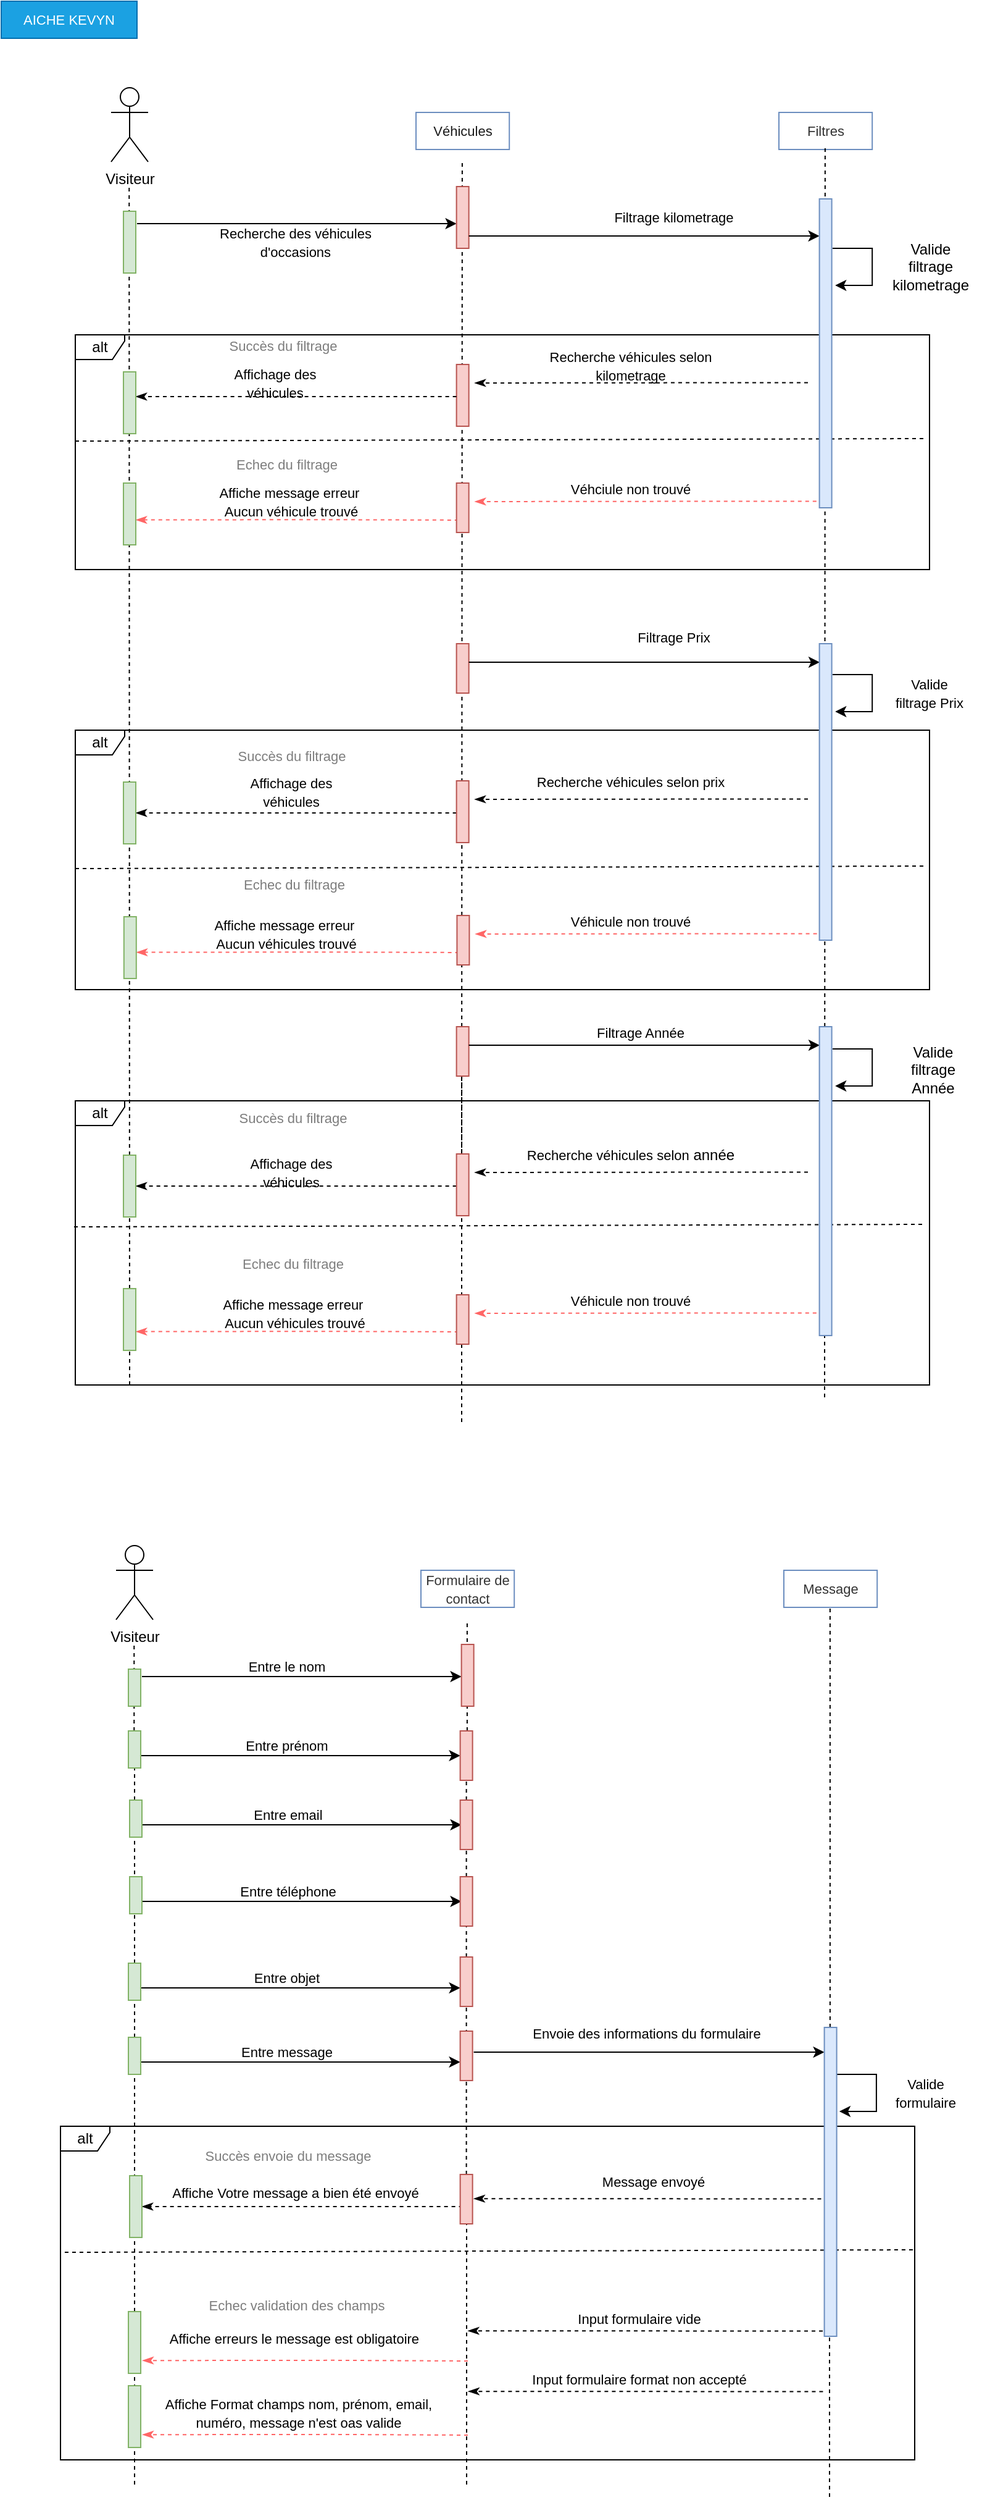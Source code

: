 <mxfile>
    <diagram name="Page-1" id="PWhBi2eLa0c5Ziiqytqa">
        <mxGraphModel dx="463" dy="448" grid="1" gridSize="10" guides="1" tooltips="1" connect="1" arrows="1" fold="1" page="1" pageScale="1" pageWidth="827" pageHeight="1169" math="0" shadow="0">
            <root>
                <mxCell id="0"/>
                <mxCell id="1" parent="0"/>
                <mxCell id="6YT7Y5T16hpjYgcye57W-2" value="Visiteur&lt;br&gt;" style="shape=umlActor;verticalLabelPosition=bottom;verticalAlign=top;html=1;" parent="1" vertex="1">
                    <mxGeometry x="89" y="70" width="30" height="60" as="geometry"/>
                </mxCell>
                <mxCell id="6YT7Y5T16hpjYgcye57W-3" value="&lt;font style=&quot;font-size: 11px;&quot; color=&quot;#1a1a1a&quot;&gt;Véhicules&lt;/font&gt;" style="text;html=1;strokeColor=#6c8ebf;fillColor=#FFFFFF;align=center;verticalAlign=middle;whiteSpace=wrap;rounded=0;" parent="1" vertex="1">
                    <mxGeometry x="336.01" y="90" width="75.6" height="30" as="geometry"/>
                </mxCell>
                <mxCell id="6YT7Y5T16hpjYgcye57W-7" value="&lt;font style=&quot;font-size: 11px;&quot;&gt;Recherche des véhicules d'occasions&lt;/font&gt;" style="text;html=1;strokeColor=none;fillColor=none;align=center;verticalAlign=middle;whiteSpace=wrap;rounded=0;" parent="1" vertex="1">
                    <mxGeometry x="165.5" y="180" width="145" height="30" as="geometry"/>
                </mxCell>
                <mxCell id="6YT7Y5T16hpjYgcye57W-69" value="" style="endArrow=classicThin;dashed=1;html=1;rounded=0;endFill=1;fontColor=#FF6666;strokeColor=#FF6666;" parent="1" edge="1">
                    <mxGeometry width="50" height="50" relative="1" as="geometry">
                        <mxPoint x="666.4" y="404.8" as="sourcePoint"/>
                        <mxPoint x="383.6" y="405" as="targetPoint"/>
                        <Array as="points">
                            <mxPoint x="538.4" y="404.8"/>
                        </Array>
                    </mxGeometry>
                </mxCell>
                <mxCell id="6YT7Y5T16hpjYgcye57W-91" value="&lt;font style=&quot;font-size: 11px;&quot; color=&quot;#333333&quot;&gt;Filtres&lt;/font&gt;" style="text;html=1;strokeColor=#6c8ebf;fillColor=#FFFFFF;align=center;verticalAlign=middle;whiteSpace=wrap;rounded=0;" parent="1" vertex="1">
                    <mxGeometry x="630" y="90" width="75.6" height="30" as="geometry"/>
                </mxCell>
                <mxCell id="6YT7Y5T16hpjYgcye57W-95" value="" style="endArrow=none;dashed=1;html=1;rounded=0;" parent="1" edge="1">
                    <mxGeometry width="50" height="50" relative="1" as="geometry">
                        <mxPoint x="373" y="980" as="sourcePoint"/>
                        <mxPoint x="373.45" y="130" as="targetPoint"/>
                    </mxGeometry>
                </mxCell>
                <mxCell id="6YT7Y5T16hpjYgcye57W-96" value="" style="endArrow=classic;html=1;rounded=0;exitX=1.1;exitY=0.2;exitDx=0;exitDy=0;exitPerimeter=0;" parent="1" source="6YT7Y5T16hpjYgcye57W-29" target="6YT7Y5T16hpjYgcye57W-92" edge="1">
                    <mxGeometry width="50" height="50" relative="1" as="geometry">
                        <mxPoint x="550" y="320" as="sourcePoint"/>
                        <mxPoint x="600" y="270" as="targetPoint"/>
                    </mxGeometry>
                </mxCell>
                <mxCell id="6YT7Y5T16hpjYgcye57W-97" value="" style="endArrow=none;dashed=1;html=1;rounded=0;" parent="1" edge="1">
                    <mxGeometry width="50" height="50" relative="1" as="geometry">
                        <mxPoint x="104" y="1120" as="sourcePoint"/>
                        <mxPoint x="103.64" y="150" as="targetPoint"/>
                    </mxGeometry>
                </mxCell>
                <mxCell id="6YT7Y5T16hpjYgcye57W-92" value="" style="html=1;points=[];perimeter=orthogonalPerimeter;outlineConnect=0;targetShapes=umlLifeline;portConstraint=eastwest;newEdgeStyle={&quot;edgeStyle&quot;:&quot;elbowEdgeStyle&quot;,&quot;elbow&quot;:&quot;vertical&quot;,&quot;curved&quot;:0,&quot;rounded&quot;:0};fillColor=#f8cecc;strokeColor=#b85450;movable=1;resizable=1;rotatable=1;deletable=1;editable=1;locked=0;connectable=1;" parent="1" vertex="1">
                    <mxGeometry x="368.81" y="150" width="10" height="50" as="geometry"/>
                </mxCell>
                <mxCell id="6YT7Y5T16hpjYgcye57W-98" value="" style="endArrow=none;dashed=1;html=1;rounded=0;" parent="1" edge="1">
                    <mxGeometry width="50" height="50" relative="1" as="geometry">
                        <mxPoint x="667" y="1130" as="sourcePoint"/>
                        <mxPoint x="667.44" y="119" as="targetPoint"/>
                    </mxGeometry>
                </mxCell>
                <mxCell id="6YT7Y5T16hpjYgcye57W-99" value="" style="endArrow=classic;html=1;rounded=0;exitX=1.1;exitY=0.2;exitDx=0;exitDy=0;exitPerimeter=0;" parent="1" target="6YT7Y5T16hpjYgcye57W-100" edge="1">
                    <mxGeometry width="50" height="50" relative="1" as="geometry">
                        <mxPoint x="378.81" y="190" as="sourcePoint"/>
                        <mxPoint x="730" y="190" as="targetPoint"/>
                    </mxGeometry>
                </mxCell>
                <mxCell id="6YT7Y5T16hpjYgcye57W-101" value="&lt;font style=&quot;font-size: 11px;&quot;&gt;Filtrage kilometrage&lt;/font&gt;" style="text;html=1;strokeColor=none;fillColor=none;align=center;verticalAlign=middle;whiteSpace=wrap;rounded=0;" parent="1" vertex="1">
                    <mxGeometry x="490" y="160" width="110" height="30" as="geometry"/>
                </mxCell>
                <mxCell id="6YT7Y5T16hpjYgcye57W-102" value="" style="endArrow=classic;html=1;rounded=0;" parent="1" edge="1">
                    <mxGeometry width="50" height="50" relative="1" as="geometry">
                        <mxPoint x="673.44" y="200" as="sourcePoint"/>
                        <mxPoint x="675.6" y="230" as="targetPoint"/>
                        <Array as="points">
                            <mxPoint x="705.6" y="200"/>
                            <mxPoint x="705.6" y="230"/>
                        </Array>
                    </mxGeometry>
                </mxCell>
                <mxCell id="6YT7Y5T16hpjYgcye57W-103" value="Valide&lt;br&gt;filtrage kilometrage" style="text;html=1;strokeColor=none;fillColor=none;align=center;verticalAlign=middle;whiteSpace=wrap;rounded=0;" parent="1" vertex="1">
                    <mxGeometry x="705.6" y="200" width="94.4" height="30" as="geometry"/>
                </mxCell>
                <mxCell id="6YT7Y5T16hpjYgcye57W-104" value="alt" style="shape=umlFrame;whiteSpace=wrap;html=1;pointerEvents=0;width=40;height=20;" parent="1" vertex="1">
                    <mxGeometry x="60" y="270" width="692" height="190" as="geometry"/>
                </mxCell>
                <mxCell id="6YT7Y5T16hpjYgcye57W-105" value="" style="endArrow=classicThin;dashed=1;html=1;rounded=0;endFill=1;startArrow=none;" parent="1" edge="1">
                    <mxGeometry width="50" height="50" relative="1" as="geometry">
                        <mxPoint x="170" y="320" as="sourcePoint"/>
                        <mxPoint x="109" y="320" as="targetPoint"/>
                        <Array as="points"/>
                    </mxGeometry>
                </mxCell>
                <mxCell id="6YT7Y5T16hpjYgcye57W-106" value="" style="html=1;points=[];perimeter=orthogonalPerimeter;outlineConnect=0;targetShapes=umlLifeline;portConstraint=eastwest;newEdgeStyle={&quot;edgeStyle&quot;:&quot;elbowEdgeStyle&quot;,&quot;elbow&quot;:&quot;vertical&quot;,&quot;curved&quot;:0,&quot;rounded&quot;:0};fillColor=#f8cecc;strokeColor=#b85450;movable=1;resizable=1;rotatable=1;deletable=1;editable=1;locked=0;connectable=1;" parent="1" vertex="1">
                    <mxGeometry x="368.81" y="294" width="10" height="50" as="geometry"/>
                </mxCell>
                <mxCell id="6YT7Y5T16hpjYgcye57W-108" value="" style="endArrow=none;dashed=1;html=1;rounded=0;exitX=0.002;exitY=0.462;exitDx=0;exitDy=0;exitPerimeter=0;entryX=0.997;entryY=0.45;entryDx=0;entryDy=0;entryPerimeter=0;" parent="1" edge="1">
                    <mxGeometry width="50" height="50" relative="1" as="geometry">
                        <mxPoint x="60.004" y="356.02" as="sourcePoint"/>
                        <mxPoint x="748.544" y="353.98" as="targetPoint"/>
                    </mxGeometry>
                </mxCell>
                <mxCell id="6YT7Y5T16hpjYgcye57W-110" value="" style="endArrow=classicThin;dashed=1;html=1;rounded=0;endFill=1;" parent="1" edge="1">
                    <mxGeometry width="50" height="50" relative="1" as="geometry">
                        <mxPoint x="653.5" y="308.8" as="sourcePoint"/>
                        <mxPoint x="383.5" y="309" as="targetPoint"/>
                        <Array as="points">
                            <mxPoint x="548.46" y="308.8"/>
                        </Array>
                    </mxGeometry>
                </mxCell>
                <mxCell id="6YT7Y5T16hpjYgcye57W-111" value="&lt;font style=&quot;font-size: 11px;&quot;&gt;Recherche véhicules selon kilometrage&lt;/font&gt;" style="text;html=1;strokeColor=none;fillColor=none;align=center;verticalAlign=middle;whiteSpace=wrap;rounded=0;" parent="1" vertex="1">
                    <mxGeometry x="420" y="280" width="180" height="30" as="geometry"/>
                </mxCell>
                <mxCell id="6YT7Y5T16hpjYgcye57W-112" value="&lt;font style=&quot;font-size: 11px;&quot;&gt;Véhciule non trouvé&lt;/font&gt;" style="text;html=1;strokeColor=none;fillColor=none;align=center;verticalAlign=middle;whiteSpace=wrap;rounded=0;" parent="1" vertex="1">
                    <mxGeometry x="420" y="380" width="180" height="30" as="geometry"/>
                </mxCell>
                <mxCell id="6YT7Y5T16hpjYgcye57W-113" value="&lt;font style=&quot;font-size: 11px;&quot;&gt;Affiche message erreur&amp;nbsp;&lt;br&gt;Aucun véhicule trouvé&lt;/font&gt;" style="text;html=1;strokeColor=none;fillColor=none;align=center;verticalAlign=middle;whiteSpace=wrap;rounded=0;" parent="1" vertex="1">
                    <mxGeometry x="145" y="390" width="180" height="30" as="geometry"/>
                </mxCell>
                <mxCell id="6YT7Y5T16hpjYgcye57W-114" value="" style="endArrow=classicThin;dashed=1;html=1;rounded=0;endFill=1;fontColor=#FF6666;strokeColor=#FF6666;" parent="1" edge="1">
                    <mxGeometry width="50" height="50" relative="1" as="geometry">
                        <mxPoint x="376.4" y="420" as="sourcePoint"/>
                        <mxPoint x="109.0" y="419.8" as="targetPoint"/>
                        <Array as="points">
                            <mxPoint x="263.8" y="419.6"/>
                        </Array>
                    </mxGeometry>
                </mxCell>
                <mxCell id="6YT7Y5T16hpjYgcye57W-109" value="" style="html=1;points=[];perimeter=orthogonalPerimeter;outlineConnect=0;targetShapes=umlLifeline;portConstraint=eastwest;newEdgeStyle={&quot;edgeStyle&quot;:&quot;elbowEdgeStyle&quot;,&quot;elbow&quot;:&quot;vertical&quot;,&quot;curved&quot;:0,&quot;rounded&quot;:0};fillColor=#f8cecc;strokeColor=#b85450;movable=1;resizable=1;rotatable=1;deletable=1;editable=1;locked=0;connectable=1;" parent="1" vertex="1">
                    <mxGeometry x="368.81" y="390" width="10" height="40" as="geometry"/>
                </mxCell>
                <mxCell id="6YT7Y5T16hpjYgcye57W-115" value="" style="endArrow=classicThin;dashed=1;html=1;rounded=0;endFill=1;fontColor=#FF6666;strokeColor=#FF6666;" parent="1" edge="1">
                    <mxGeometry width="50" height="50" relative="1" as="geometry">
                        <mxPoint x="666.8" y="754.8" as="sourcePoint"/>
                        <mxPoint x="384" y="755" as="targetPoint"/>
                        <Array as="points">
                            <mxPoint x="538.8" y="754.8"/>
                        </Array>
                    </mxGeometry>
                </mxCell>
                <mxCell id="6YT7Y5T16hpjYgcye57W-116" value="alt" style="shape=umlFrame;whiteSpace=wrap;html=1;pointerEvents=0;width=40;height=20;" parent="1" vertex="1">
                    <mxGeometry x="60" y="590" width="692" height="210" as="geometry"/>
                </mxCell>
                <mxCell id="6YT7Y5T16hpjYgcye57W-117" value="" style="endArrow=classicThin;dashed=1;html=1;rounded=0;endFill=1;" parent="1" source="6YT7Y5T16hpjYgcye57W-118" edge="1">
                    <mxGeometry width="50" height="50" relative="1" as="geometry">
                        <mxPoint x="391.8" y="657" as="sourcePoint"/>
                        <mxPoint x="109" y="657" as="targetPoint"/>
                        <Array as="points">
                            <mxPoint x="263.96" y="657"/>
                        </Array>
                    </mxGeometry>
                </mxCell>
                <mxCell id="6YT7Y5T16hpjYgcye57W-118" value="" style="html=1;points=[];perimeter=orthogonalPerimeter;outlineConnect=0;targetShapes=umlLifeline;portConstraint=eastwest;newEdgeStyle={&quot;edgeStyle&quot;:&quot;elbowEdgeStyle&quot;,&quot;elbow&quot;:&quot;vertical&quot;,&quot;curved&quot;:0,&quot;rounded&quot;:0};fillColor=#f8cecc;strokeColor=#b85450;movable=1;resizable=1;rotatable=1;deletable=1;editable=1;locked=0;connectable=1;" parent="1" vertex="1">
                    <mxGeometry x="368.81" y="631" width="10" height="50" as="geometry"/>
                </mxCell>
                <mxCell id="6YT7Y5T16hpjYgcye57W-119" value="&lt;font style=&quot;font-size: 11px;&quot;&gt;Affichage des véhicules&lt;/font&gt;" style="text;html=1;strokeColor=none;fillColor=none;align=center;verticalAlign=middle;whiteSpace=wrap;rounded=0;" parent="1" vertex="1">
                    <mxGeometry x="180" y="625" width="110" height="30" as="geometry"/>
                </mxCell>
                <mxCell id="6YT7Y5T16hpjYgcye57W-120" value="" style="endArrow=none;dashed=1;html=1;rounded=0;exitX=0.002;exitY=0.462;exitDx=0;exitDy=0;exitPerimeter=0;entryX=0.997;entryY=0.45;entryDx=0;entryDy=0;entryPerimeter=0;" parent="1" edge="1">
                    <mxGeometry width="50" height="50" relative="1" as="geometry">
                        <mxPoint x="60.004" y="702.04" as="sourcePoint"/>
                        <mxPoint x="748.544" y="700.0" as="targetPoint"/>
                    </mxGeometry>
                </mxCell>
                <mxCell id="6YT7Y5T16hpjYgcye57W-121" value="" style="endArrow=classicThin;dashed=1;html=1;rounded=0;endFill=1;" parent="1" edge="1">
                    <mxGeometry width="50" height="50" relative="1" as="geometry">
                        <mxPoint x="653.5" y="645.8" as="sourcePoint"/>
                        <mxPoint x="383.5" y="646" as="targetPoint"/>
                        <Array as="points">
                            <mxPoint x="548.46" y="645.8"/>
                        </Array>
                    </mxGeometry>
                </mxCell>
                <mxCell id="6YT7Y5T16hpjYgcye57W-122" value="&lt;font style=&quot;font-size: 11px;&quot;&gt;Recherche véhicules selon prix&lt;/font&gt;" style="text;html=1;strokeColor=none;fillColor=none;align=center;verticalAlign=middle;whiteSpace=wrap;rounded=0;" parent="1" vertex="1">
                    <mxGeometry x="420" y="617" width="180" height="30" as="geometry"/>
                </mxCell>
                <mxCell id="6YT7Y5T16hpjYgcye57W-123" value="&lt;font style=&quot;font-size: 11px;&quot;&gt;Véhicule non trouvé&lt;/font&gt;" style="text;html=1;strokeColor=none;fillColor=none;align=center;verticalAlign=middle;whiteSpace=wrap;rounded=0;" parent="1" vertex="1">
                    <mxGeometry x="420.4" y="730" width="180" height="30" as="geometry"/>
                </mxCell>
                <mxCell id="6YT7Y5T16hpjYgcye57W-124" value="&lt;font style=&quot;font-size: 11px;&quot;&gt;Affiche message erreur&amp;nbsp;&lt;br&gt;Aucun véhicules trouvé&lt;/font&gt;" style="text;html=1;strokeColor=none;fillColor=none;align=center;verticalAlign=middle;whiteSpace=wrap;rounded=0;" parent="1" vertex="1">
                    <mxGeometry x="101.25" y="740" width="260" height="30" as="geometry"/>
                </mxCell>
                <mxCell id="6YT7Y5T16hpjYgcye57W-125" value="" style="endArrow=classicThin;dashed=1;html=1;rounded=0;endFill=1;fontColor=#FF6666;strokeColor=#FF6666;" parent="1" edge="1">
                    <mxGeometry width="50" height="50" relative="1" as="geometry">
                        <mxPoint x="376.8" y="770" as="sourcePoint"/>
                        <mxPoint x="109.4" y="769.8" as="targetPoint"/>
                        <Array as="points">
                            <mxPoint x="264.2" y="769.6"/>
                        </Array>
                    </mxGeometry>
                </mxCell>
                <mxCell id="6YT7Y5T16hpjYgcye57W-126" value="" style="html=1;points=[];perimeter=orthogonalPerimeter;outlineConnect=0;targetShapes=umlLifeline;portConstraint=eastwest;newEdgeStyle={&quot;edgeStyle&quot;:&quot;elbowEdgeStyle&quot;,&quot;elbow&quot;:&quot;vertical&quot;,&quot;curved&quot;:0,&quot;rounded&quot;:0};fillColor=#f8cecc;strokeColor=#b85450;movable=1;resizable=1;rotatable=1;deletable=1;editable=1;locked=0;connectable=1;" parent="1" vertex="1">
                    <mxGeometry x="369.21" y="740" width="10" height="40" as="geometry"/>
                </mxCell>
                <mxCell id="6YT7Y5T16hpjYgcye57W-127" value="" style="html=1;points=[];perimeter=orthogonalPerimeter;outlineConnect=0;targetShapes=umlLifeline;portConstraint=eastwest;newEdgeStyle={&quot;edgeStyle&quot;:&quot;elbowEdgeStyle&quot;,&quot;elbow&quot;:&quot;vertical&quot;,&quot;curved&quot;:0,&quot;rounded&quot;:0};fillColor=#f8cecc;strokeColor=#b85450;movable=1;resizable=1;rotatable=1;deletable=1;editable=1;locked=0;connectable=1;" parent="1" vertex="1">
                    <mxGeometry x="368.81" y="520" width="10" height="40" as="geometry"/>
                </mxCell>
                <mxCell id="6YT7Y5T16hpjYgcye57W-129" value="" style="endArrow=classic;html=1;rounded=0;exitX=1.1;exitY=0.2;exitDx=0;exitDy=0;exitPerimeter=0;" parent="1" edge="1">
                    <mxGeometry width="50" height="50" relative="1" as="geometry">
                        <mxPoint x="378.81" y="535" as="sourcePoint"/>
                        <mxPoint x="663" y="535" as="targetPoint"/>
                    </mxGeometry>
                </mxCell>
                <mxCell id="6YT7Y5T16hpjYgcye57W-130" value="&lt;font style=&quot;font-size: 11px;&quot;&gt;Filtrage Prix&lt;/font&gt;" style="text;html=1;strokeColor=none;fillColor=none;align=center;verticalAlign=middle;whiteSpace=wrap;rounded=0;" parent="1" vertex="1">
                    <mxGeometry x="490" y="500" width="110" height="30" as="geometry"/>
                </mxCell>
                <mxCell id="6YT7Y5T16hpjYgcye57W-131" value="" style="endArrow=classic;html=1;rounded=0;" parent="1" edge="1">
                    <mxGeometry width="50" height="50" relative="1" as="geometry">
                        <mxPoint x="673.44" y="545" as="sourcePoint"/>
                        <mxPoint x="675.6" y="575" as="targetPoint"/>
                        <Array as="points">
                            <mxPoint x="705.6" y="545"/>
                            <mxPoint x="705.6" y="575"/>
                        </Array>
                    </mxGeometry>
                </mxCell>
                <mxCell id="6YT7Y5T16hpjYgcye57W-132" value="&lt;font style=&quot;font-size: 11px;&quot;&gt;Valide&lt;br&gt;filtrage Prix&lt;/font&gt;" style="text;html=1;strokeColor=none;fillColor=none;align=center;verticalAlign=middle;whiteSpace=wrap;rounded=0;" parent="1" vertex="1">
                    <mxGeometry x="720" y="545" width="64.4" height="30" as="geometry"/>
                </mxCell>
                <mxCell id="6YT7Y5T16hpjYgcye57W-133" value="" style="html=1;points=[];perimeter=orthogonalPerimeter;outlineConnect=0;targetShapes=umlLifeline;portConstraint=eastwest;newEdgeStyle={&quot;edgeStyle&quot;:&quot;elbowEdgeStyle&quot;,&quot;elbow&quot;:&quot;vertical&quot;,&quot;curved&quot;:0,&quot;rounded&quot;:0};fillColor=#dae8fc;strokeColor=#6c8ebf;movable=1;resizable=1;rotatable=1;deletable=1;editable=1;locked=0;connectable=1;" parent="1" vertex="1">
                    <mxGeometry x="662.8" y="520" width="10" height="240" as="geometry"/>
                </mxCell>
                <mxCell id="6YT7Y5T16hpjYgcye57W-29" value="" style="html=1;points=[];perimeter=orthogonalPerimeter;outlineConnect=0;targetShapes=umlLifeline;portConstraint=eastwest;newEdgeStyle={&quot;edgeStyle&quot;:&quot;elbowEdgeStyle&quot;,&quot;elbow&quot;:&quot;vertical&quot;,&quot;curved&quot;:0,&quot;rounded&quot;:0};fillColor=#d5e8d4;strokeColor=#82b366;movable=1;resizable=1;rotatable=1;deletable=1;editable=1;locked=0;connectable=1;" parent="1" vertex="1">
                    <mxGeometry x="99" y="170" width="10" height="50" as="geometry"/>
                </mxCell>
                <mxCell id="6YT7Y5T16hpjYgcye57W-134" value="" style="html=1;points=[];perimeter=orthogonalPerimeter;outlineConnect=0;targetShapes=umlLifeline;portConstraint=eastwest;newEdgeStyle={&quot;edgeStyle&quot;:&quot;elbowEdgeStyle&quot;,&quot;elbow&quot;:&quot;vertical&quot;,&quot;curved&quot;:0,&quot;rounded&quot;:0};fillColor=#d5e8d4;strokeColor=#82b366;movable=1;resizable=1;rotatable=1;deletable=1;editable=1;locked=0;connectable=1;" parent="1" vertex="1">
                    <mxGeometry x="99" y="300" width="10" height="50" as="geometry"/>
                </mxCell>
                <mxCell id="6YT7Y5T16hpjYgcye57W-137" value="" style="html=1;points=[];perimeter=orthogonalPerimeter;outlineConnect=0;targetShapes=umlLifeline;portConstraint=eastwest;newEdgeStyle={&quot;edgeStyle&quot;:&quot;elbowEdgeStyle&quot;,&quot;elbow&quot;:&quot;vertical&quot;,&quot;curved&quot;:0,&quot;rounded&quot;:0};fillColor=#d5e8d4;strokeColor=#82b366;movable=1;resizable=1;rotatable=1;deletable=1;editable=1;locked=0;connectable=1;" parent="1" vertex="1">
                    <mxGeometry x="99" y="390" width="10" height="50" as="geometry"/>
                </mxCell>
                <mxCell id="6YT7Y5T16hpjYgcye57W-138" value="" style="html=1;points=[];perimeter=orthogonalPerimeter;outlineConnect=0;targetShapes=umlLifeline;portConstraint=eastwest;newEdgeStyle={&quot;edgeStyle&quot;:&quot;elbowEdgeStyle&quot;,&quot;elbow&quot;:&quot;vertical&quot;,&quot;curved&quot;:0,&quot;rounded&quot;:0};fillColor=#d5e8d4;strokeColor=#82b366;movable=1;resizable=1;rotatable=1;deletable=1;editable=1;locked=0;connectable=1;" parent="1" vertex="1">
                    <mxGeometry x="99" y="632" width="10" height="50" as="geometry"/>
                </mxCell>
                <mxCell id="6YT7Y5T16hpjYgcye57W-139" value="" style="html=1;points=[];perimeter=orthogonalPerimeter;outlineConnect=0;targetShapes=umlLifeline;portConstraint=eastwest;newEdgeStyle={&quot;edgeStyle&quot;:&quot;elbowEdgeStyle&quot;,&quot;elbow&quot;:&quot;vertical&quot;,&quot;curved&quot;:0,&quot;rounded&quot;:0};fillColor=#d5e8d4;strokeColor=#82b366;movable=1;resizable=1;rotatable=1;deletable=1;editable=1;locked=0;connectable=1;" parent="1" vertex="1">
                    <mxGeometry x="99.4" y="741" width="10" height="50" as="geometry"/>
                </mxCell>
                <mxCell id="6YT7Y5T16hpjYgcye57W-141" value="" style="endArrow=classicThin;dashed=1;html=1;rounded=0;endFill=1;fontColor=#FF6666;strokeColor=#FF6666;" parent="1" edge="1">
                    <mxGeometry width="50" height="50" relative="1" as="geometry">
                        <mxPoint x="666.4" y="1061.8" as="sourcePoint"/>
                        <mxPoint x="383.6" y="1062" as="targetPoint"/>
                        <Array as="points">
                            <mxPoint x="538.4" y="1061.8"/>
                        </Array>
                    </mxGeometry>
                </mxCell>
                <mxCell id="6YT7Y5T16hpjYgcye57W-142" value="alt" style="shape=umlFrame;whiteSpace=wrap;html=1;pointerEvents=0;width=40;height=20;" parent="1" vertex="1">
                    <mxGeometry x="60" y="890" width="692" height="230" as="geometry"/>
                </mxCell>
                <mxCell id="6YT7Y5T16hpjYgcye57W-143" value="" style="endArrow=classicThin;dashed=1;html=1;rounded=0;endFill=1;" parent="1" source="6YT7Y5T16hpjYgcye57W-144" edge="1">
                    <mxGeometry width="50" height="50" relative="1" as="geometry">
                        <mxPoint x="391.8" y="959" as="sourcePoint"/>
                        <mxPoint x="109" y="959" as="targetPoint"/>
                        <Array as="points">
                            <mxPoint x="263.96" y="959"/>
                        </Array>
                    </mxGeometry>
                </mxCell>
                <mxCell id="6YT7Y5T16hpjYgcye57W-145" value="&lt;span style=&quot;font-size: 11px;&quot;&gt;Affichage des véhicules&lt;/span&gt;" style="text;html=1;strokeColor=none;fillColor=none;align=center;verticalAlign=middle;whiteSpace=wrap;rounded=0;" parent="1" vertex="1">
                    <mxGeometry x="180" y="933" width="110" height="30" as="geometry"/>
                </mxCell>
                <mxCell id="6YT7Y5T16hpjYgcye57W-146" value="" style="endArrow=none;dashed=1;html=1;rounded=0;exitX=0.002;exitY=0.462;exitDx=0;exitDy=0;exitPerimeter=0;entryX=0.997;entryY=0.45;entryDx=0;entryDy=0;entryPerimeter=0;" parent="1" edge="1">
                    <mxGeometry width="50" height="50" relative="1" as="geometry">
                        <mxPoint x="59.004" y="992.04" as="sourcePoint"/>
                        <mxPoint x="747.544" y="990.0" as="targetPoint"/>
                    </mxGeometry>
                </mxCell>
                <mxCell id="6YT7Y5T16hpjYgcye57W-147" value="" style="endArrow=classicThin;dashed=1;html=1;rounded=0;endFill=1;" parent="1" edge="1">
                    <mxGeometry width="50" height="50" relative="1" as="geometry">
                        <mxPoint x="653.5" y="947.8" as="sourcePoint"/>
                        <mxPoint x="383.5" y="948" as="targetPoint"/>
                        <Array as="points">
                            <mxPoint x="548.46" y="947.8"/>
                        </Array>
                    </mxGeometry>
                </mxCell>
                <mxCell id="6YT7Y5T16hpjYgcye57W-148" value="&lt;span style=&quot;font-size: 11px;&quot;&gt;Recherche véhicules selon&lt;/span&gt;&amp;nbsp;année" style="text;html=1;strokeColor=none;fillColor=none;align=center;verticalAlign=middle;whiteSpace=wrap;rounded=0;" parent="1" vertex="1">
                    <mxGeometry x="420" y="919" width="180" height="30" as="geometry"/>
                </mxCell>
                <mxCell id="6YT7Y5T16hpjYgcye57W-149" value="&lt;span style=&quot;font-size: 11px;&quot;&gt;Véhicule non trouvé&lt;/span&gt;" style="text;html=1;strokeColor=none;fillColor=none;align=center;verticalAlign=middle;whiteSpace=wrap;rounded=0;" parent="1" vertex="1">
                    <mxGeometry x="420" y="1037" width="180" height="30" as="geometry"/>
                </mxCell>
                <mxCell id="6YT7Y5T16hpjYgcye57W-150" value="&lt;font style=&quot;font-size: 11px;&quot;&gt;Affiche message erreur&amp;nbsp;&lt;br&gt;Aucun véhicules trouvé&lt;br&gt;&lt;/font&gt;" style="text;html=1;strokeColor=none;fillColor=none;align=center;verticalAlign=middle;whiteSpace=wrap;rounded=0;" parent="1" vertex="1">
                    <mxGeometry x="148" y="1047" width="180" height="30" as="geometry"/>
                </mxCell>
                <mxCell id="6YT7Y5T16hpjYgcye57W-151" value="" style="endArrow=classicThin;dashed=1;html=1;rounded=0;endFill=1;fontColor=#FF6666;strokeColor=#FF6666;" parent="1" edge="1">
                    <mxGeometry width="50" height="50" relative="1" as="geometry">
                        <mxPoint x="376.4" y="1077" as="sourcePoint"/>
                        <mxPoint x="109.0" y="1076.8" as="targetPoint"/>
                        <Array as="points">
                            <mxPoint x="263.8" y="1076.6"/>
                        </Array>
                    </mxGeometry>
                </mxCell>
                <mxCell id="6YT7Y5T16hpjYgcye57W-153" value="" style="endArrow=none;dashed=1;html=1;rounded=0;" parent="1" target="6YT7Y5T16hpjYgcye57W-154" edge="1">
                    <mxGeometry width="50" height="50" relative="1" as="geometry">
                        <mxPoint x="373" y="1150" as="sourcePoint"/>
                        <mxPoint x="373.45" y="500" as="targetPoint"/>
                    </mxGeometry>
                </mxCell>
                <mxCell id="6YT7Y5T16hpjYgcye57W-154" value="" style="html=1;points=[];perimeter=orthogonalPerimeter;outlineConnect=0;targetShapes=umlLifeline;portConstraint=eastwest;newEdgeStyle={&quot;edgeStyle&quot;:&quot;elbowEdgeStyle&quot;,&quot;elbow&quot;:&quot;vertical&quot;,&quot;curved&quot;:0,&quot;rounded&quot;:0};fillColor=#f8cecc;strokeColor=#b85450;movable=1;resizable=1;rotatable=1;deletable=1;editable=1;locked=0;connectable=1;" parent="1" vertex="1">
                    <mxGeometry x="368.81" y="830" width="10" height="40" as="geometry"/>
                </mxCell>
                <mxCell id="6YT7Y5T16hpjYgcye57W-155" value="" style="endArrow=classic;html=1;rounded=0;exitX=1.1;exitY=0.2;exitDx=0;exitDy=0;exitPerimeter=0;" parent="1" edge="1">
                    <mxGeometry width="50" height="50" relative="1" as="geometry">
                        <mxPoint x="378.81" y="845" as="sourcePoint"/>
                        <mxPoint x="663" y="845" as="targetPoint"/>
                    </mxGeometry>
                </mxCell>
                <mxCell id="6YT7Y5T16hpjYgcye57W-156" value="" style="endArrow=classic;html=1;rounded=0;" parent="1" edge="1">
                    <mxGeometry width="50" height="50" relative="1" as="geometry">
                        <mxPoint x="673.44" y="848" as="sourcePoint"/>
                        <mxPoint x="675.6" y="878" as="targetPoint"/>
                        <Array as="points">
                            <mxPoint x="705.6" y="848"/>
                            <mxPoint x="705.6" y="878"/>
                        </Array>
                    </mxGeometry>
                </mxCell>
                <mxCell id="6YT7Y5T16hpjYgcye57W-157" value="Valide&lt;br&gt;filtrage Année" style="text;html=1;strokeColor=none;fillColor=none;align=center;verticalAlign=middle;whiteSpace=wrap;rounded=0;" parent="1" vertex="1">
                    <mxGeometry x="720" y="850" width="70" height="30" as="geometry"/>
                </mxCell>
                <mxCell id="6YT7Y5T16hpjYgcye57W-158" value="" style="html=1;points=[];perimeter=orthogonalPerimeter;outlineConnect=0;targetShapes=umlLifeline;portConstraint=eastwest;newEdgeStyle={&quot;edgeStyle&quot;:&quot;elbowEdgeStyle&quot;,&quot;elbow&quot;:&quot;vertical&quot;,&quot;curved&quot;:0,&quot;rounded&quot;:0};fillColor=#dae8fc;strokeColor=#6c8ebf;movable=1;resizable=1;rotatable=1;deletable=1;editable=1;locked=0;connectable=1;" parent="1" vertex="1">
                    <mxGeometry x="662.8" y="830" width="10" height="250" as="geometry"/>
                </mxCell>
                <mxCell id="6YT7Y5T16hpjYgcye57W-159" value="" style="html=1;points=[];perimeter=orthogonalPerimeter;outlineConnect=0;targetShapes=umlLifeline;portConstraint=eastwest;newEdgeStyle={&quot;edgeStyle&quot;:&quot;elbowEdgeStyle&quot;,&quot;elbow&quot;:&quot;vertical&quot;,&quot;curved&quot;:0,&quot;rounded&quot;:0};fillColor=#d5e8d4;strokeColor=#82b366;movable=1;resizable=1;rotatable=1;deletable=1;editable=1;locked=0;connectable=1;" parent="1" vertex="1">
                    <mxGeometry x="99" y="934" width="10" height="50" as="geometry"/>
                </mxCell>
                <mxCell id="6YT7Y5T16hpjYgcye57W-160" value="" style="html=1;points=[];perimeter=orthogonalPerimeter;outlineConnect=0;targetShapes=umlLifeline;portConstraint=eastwest;newEdgeStyle={&quot;edgeStyle&quot;:&quot;elbowEdgeStyle&quot;,&quot;elbow&quot;:&quot;vertical&quot;,&quot;curved&quot;:0,&quot;rounded&quot;:0};fillColor=#d5e8d4;strokeColor=#82b366;movable=1;resizable=1;rotatable=1;deletable=1;editable=1;locked=0;connectable=1;" parent="1" vertex="1">
                    <mxGeometry x="99" y="1042" width="10" height="50" as="geometry"/>
                </mxCell>
                <mxCell id="6YT7Y5T16hpjYgcye57W-161" value="&lt;font style=&quot;font-size: 11px;&quot;&gt;Filtrage Année&lt;/font&gt;" style="text;html=1;strokeColor=none;fillColor=none;align=center;verticalAlign=middle;whiteSpace=wrap;rounded=0;" parent="1" vertex="1">
                    <mxGeometry x="463" y="820" width="110" height="30" as="geometry"/>
                </mxCell>
                <mxCell id="6YT7Y5T16hpjYgcye57W-163" value="Visiteur&lt;br&gt;" style="shape=umlActor;verticalLabelPosition=bottom;verticalAlign=top;html=1;" parent="1" vertex="1">
                    <mxGeometry x="93" y="1250" width="30" height="60" as="geometry"/>
                </mxCell>
                <mxCell id="6YT7Y5T16hpjYgcye57W-164" value="&lt;font style=&quot;font-size: 11px;&quot; color=&quot;#333333&quot;&gt;Formulaire de contact&lt;/font&gt;" style="text;html=1;strokeColor=#6c8ebf;fillColor=#FFFFFF;align=center;verticalAlign=middle;whiteSpace=wrap;rounded=0;" parent="1" vertex="1">
                    <mxGeometry x="340.01" y="1270" width="75.6" height="30" as="geometry"/>
                </mxCell>
                <mxCell id="6YT7Y5T16hpjYgcye57W-165" value="&lt;font style=&quot;font-size: 11px;&quot;&gt;Entre le nom&lt;/font&gt;" style="text;html=1;strokeColor=none;fillColor=none;align=center;verticalAlign=middle;whiteSpace=wrap;rounded=0;" parent="1" vertex="1">
                    <mxGeometry x="187" y="1343" width="88.5" height="10" as="geometry"/>
                </mxCell>
                <mxCell id="6YT7Y5T16hpjYgcye57W-167" value="&lt;font style=&quot;font-size: 11px;&quot; color=&quot;#333333&quot;&gt;Message&lt;/font&gt;" style="text;html=1;strokeColor=#6c8ebf;fillColor=#FFFFFF;align=center;verticalAlign=middle;whiteSpace=wrap;rounded=0;" parent="1" vertex="1">
                    <mxGeometry x="634" y="1270" width="75.6" height="30" as="geometry"/>
                </mxCell>
                <mxCell id="6YT7Y5T16hpjYgcye57W-168" value="" style="endArrow=none;dashed=1;html=1;rounded=0;" parent="1" source="6YT7Y5T16hpjYgcye57W-289" edge="1">
                    <mxGeometry width="50" height="50" relative="1" as="geometry">
                        <mxPoint x="377" y="2160" as="sourcePoint"/>
                        <mxPoint x="377.45" y="1310" as="targetPoint"/>
                    </mxGeometry>
                </mxCell>
                <mxCell id="6YT7Y5T16hpjYgcye57W-169" value="" style="endArrow=classic;html=1;rounded=0;exitX=1.1;exitY=0.2;exitDx=0;exitDy=0;exitPerimeter=0;" parent="1" source="6YT7Y5T16hpjYgcye57W-207" target="6YT7Y5T16hpjYgcye57W-171" edge="1">
                    <mxGeometry width="50" height="50" relative="1" as="geometry">
                        <mxPoint x="554" y="1500" as="sourcePoint"/>
                        <mxPoint x="604" y="1450" as="targetPoint"/>
                    </mxGeometry>
                </mxCell>
                <mxCell id="6YT7Y5T16hpjYgcye57W-170" value="" style="endArrow=none;dashed=1;html=1;rounded=0;" parent="1" source="6YT7Y5T16hpjYgcye57W-290" edge="1">
                    <mxGeometry width="50" height="50" relative="1" as="geometry">
                        <mxPoint x="108" y="2180" as="sourcePoint"/>
                        <mxPoint x="107.64" y="1330" as="targetPoint"/>
                    </mxGeometry>
                </mxCell>
                <mxCell id="6YT7Y5T16hpjYgcye57W-171" value="" style="html=1;points=[];perimeter=orthogonalPerimeter;outlineConnect=0;targetShapes=umlLifeline;portConstraint=eastwest;newEdgeStyle={&quot;edgeStyle&quot;:&quot;elbowEdgeStyle&quot;,&quot;elbow&quot;:&quot;vertical&quot;,&quot;curved&quot;:0,&quot;rounded&quot;:0};fillColor=#f8cecc;strokeColor=#b85450;movable=1;resizable=1;rotatable=1;deletable=1;editable=1;locked=0;connectable=1;" parent="1" vertex="1">
                    <mxGeometry x="372.81" y="1330" width="10" height="50" as="geometry"/>
                </mxCell>
                <mxCell id="6YT7Y5T16hpjYgcye57W-172" value="" style="endArrow=none;dashed=1;html=1;rounded=0;" parent="1" source="6YT7Y5T16hpjYgcye57W-174" edge="1">
                    <mxGeometry width="50" height="50" relative="1" as="geometry">
                        <mxPoint x="671" y="2180.833" as="sourcePoint"/>
                        <mxPoint x="671.44" y="1299" as="targetPoint"/>
                    </mxGeometry>
                </mxCell>
                <mxCell id="6YT7Y5T16hpjYgcye57W-173" value="" style="endArrow=classic;html=1;rounded=0;exitX=1.1;exitY=0.2;exitDx=0;exitDy=0;exitPerimeter=0;" parent="1" edge="1">
                    <mxGeometry width="50" height="50" relative="1" as="geometry">
                        <mxPoint x="382.81" y="1660" as="sourcePoint"/>
                        <mxPoint x="666.8" y="1660" as="targetPoint"/>
                    </mxGeometry>
                </mxCell>
                <mxCell id="6YT7Y5T16hpjYgcye57W-175" value="&lt;font style=&quot;font-size: 11px;&quot;&gt;Envoie des informations du formulaire&lt;/font&gt;" style="text;html=1;strokeColor=none;fillColor=none;align=center;verticalAlign=middle;whiteSpace=wrap;rounded=0;" parent="1" vertex="1">
                    <mxGeometry x="408" y="1630" width="230" height="30" as="geometry"/>
                </mxCell>
                <mxCell id="6YT7Y5T16hpjYgcye57W-176" value="" style="endArrow=classic;html=1;rounded=0;" parent="1" edge="1">
                    <mxGeometry width="50" height="50" relative="1" as="geometry">
                        <mxPoint x="676.8" y="1678" as="sourcePoint"/>
                        <mxPoint x="678.96" y="1708" as="targetPoint"/>
                        <Array as="points">
                            <mxPoint x="708.96" y="1678"/>
                            <mxPoint x="708.96" y="1708"/>
                        </Array>
                    </mxGeometry>
                </mxCell>
                <mxCell id="6YT7Y5T16hpjYgcye57W-177" value="&lt;font style=&quot;font-size: 11px;&quot;&gt;Valide&lt;br&gt;formulaire&lt;/font&gt;" style="text;html=1;strokeColor=none;fillColor=none;align=center;verticalAlign=middle;whiteSpace=wrap;rounded=0;" parent="1" vertex="1">
                    <mxGeometry x="720" y="1678" width="58.4" height="30" as="geometry"/>
                </mxCell>
                <mxCell id="6YT7Y5T16hpjYgcye57W-207" value="" style="html=1;points=[];perimeter=orthogonalPerimeter;outlineConnect=0;targetShapes=umlLifeline;portConstraint=eastwest;newEdgeStyle={&quot;edgeStyle&quot;:&quot;elbowEdgeStyle&quot;,&quot;elbow&quot;:&quot;vertical&quot;,&quot;curved&quot;:0,&quot;rounded&quot;:0};fillColor=#d5e8d4;strokeColor=#82b366;movable=1;resizable=1;rotatable=1;deletable=1;editable=1;locked=0;connectable=1;" parent="1" vertex="1">
                    <mxGeometry x="103" y="1350" width="10" height="30" as="geometry"/>
                </mxCell>
                <mxCell id="6YT7Y5T16hpjYgcye57W-234" value="alt" style="shape=umlFrame;whiteSpace=wrap;html=1;pointerEvents=0;width=40;height=20;" parent="1" vertex="1">
                    <mxGeometry x="48" y="1720" width="692" height="270" as="geometry"/>
                </mxCell>
                <mxCell id="6YT7Y5T16hpjYgcye57W-235" value="" style="endArrow=classicThin;dashed=1;html=1;rounded=0;endFill=1;" parent="1" edge="1">
                    <mxGeometry width="50" height="50" relative="1" as="geometry">
                        <mxPoint x="670.23" y="1778.7" as="sourcePoint"/>
                        <mxPoint x="382.81" y="1778.57" as="targetPoint"/>
                        <Array as="points">
                            <mxPoint x="565.38" y="1778.7"/>
                        </Array>
                    </mxGeometry>
                </mxCell>
                <mxCell id="6YT7Y5T16hpjYgcye57W-238" value="" style="endArrow=none;dashed=1;html=1;rounded=0;exitX=0.002;exitY=0.462;exitDx=0;exitDy=0;exitPerimeter=0;entryX=0.997;entryY=0.45;entryDx=0;entryDy=0;entryPerimeter=0;" parent="1" edge="1">
                    <mxGeometry width="50" height="50" relative="1" as="geometry">
                        <mxPoint x="51.464" y="1822.04" as="sourcePoint"/>
                        <mxPoint x="740.004" y="1820" as="targetPoint"/>
                    </mxGeometry>
                </mxCell>
                <mxCell id="6YT7Y5T16hpjYgcye57W-243" value="" style="endArrow=classicThin;dashed=1;html=1;rounded=0;endFill=1;fontColor=#FF6666;strokeColor=#FF6666;" parent="1" edge="1">
                    <mxGeometry width="50" height="50" relative="1" as="geometry">
                        <mxPoint x="378" y="1910" as="sourcePoint"/>
                        <mxPoint x="114.41" y="1909.63" as="targetPoint"/>
                        <Array as="points">
                            <mxPoint x="269.21" y="1909.43"/>
                        </Array>
                    </mxGeometry>
                </mxCell>
                <mxCell id="6YT7Y5T16hpjYgcye57W-247" value="" style="endArrow=classicThin;dashed=1;html=1;rounded=0;endFill=1;" parent="1" edge="1">
                    <mxGeometry width="50" height="50" relative="1" as="geometry">
                        <mxPoint x="373.81" y="1785" as="sourcePoint"/>
                        <mxPoint x="114" y="1785" as="targetPoint"/>
                        <Array as="points">
                            <mxPoint x="268.96" y="1785"/>
                        </Array>
                    </mxGeometry>
                </mxCell>
                <mxCell id="6YT7Y5T16hpjYgcye57W-249" value="&lt;font style=&quot;font-size: 11px;&quot;&gt;Affiche Votre message a bien été envoyé&lt;/font&gt;" style="text;html=1;strokeColor=none;fillColor=none;align=center;verticalAlign=middle;whiteSpace=wrap;rounded=0;" parent="1" vertex="1">
                    <mxGeometry x="121.5" y="1768.5" width="233" height="10" as="geometry"/>
                </mxCell>
                <mxCell id="6YT7Y5T16hpjYgcye57W-287" value="&lt;font style=&quot;font-size: 11px;&quot;&gt;Entre prénom&lt;/font&gt;" style="text;html=1;strokeColor=none;fillColor=none;align=center;verticalAlign=middle;whiteSpace=wrap;rounded=0;" parent="1" vertex="1">
                    <mxGeometry x="187" y="1407" width="88.5" height="10" as="geometry"/>
                </mxCell>
                <mxCell id="6YT7Y5T16hpjYgcye57W-288" value="" style="endArrow=classic;html=1;rounded=0;exitX=1.1;exitY=0.2;exitDx=0;exitDy=0;exitPerimeter=0;" parent="1" target="6YT7Y5T16hpjYgcye57W-289" edge="1">
                    <mxGeometry width="50" height="50" relative="1" as="geometry">
                        <mxPoint x="113" y="1420" as="sourcePoint"/>
                        <mxPoint x="603" y="1510" as="targetPoint"/>
                    </mxGeometry>
                </mxCell>
                <mxCell id="6YT7Y5T16hpjYgcye57W-291" value="" style="endArrow=none;dashed=1;html=1;rounded=0;" parent="1" source="6YT7Y5T16hpjYgcye57W-325" target="6YT7Y5T16hpjYgcye57W-290" edge="1">
                    <mxGeometry width="50" height="50" relative="1" as="geometry">
                        <mxPoint x="108" y="2180" as="sourcePoint"/>
                        <mxPoint x="107.64" y="1330" as="targetPoint"/>
                    </mxGeometry>
                </mxCell>
                <mxCell id="6YT7Y5T16hpjYgcye57W-290" value="" style="html=1;points=[];perimeter=orthogonalPerimeter;outlineConnect=0;targetShapes=umlLifeline;portConstraint=eastwest;newEdgeStyle={&quot;edgeStyle&quot;:&quot;elbowEdgeStyle&quot;,&quot;elbow&quot;:&quot;vertical&quot;,&quot;curved&quot;:0,&quot;rounded&quot;:0};fillColor=#d5e8d4;strokeColor=#82b366;movable=1;resizable=1;rotatable=1;deletable=1;editable=1;locked=0;connectable=1;" parent="1" vertex="1">
                    <mxGeometry x="103" y="1400" width="10" height="30" as="geometry"/>
                </mxCell>
                <mxCell id="6YT7Y5T16hpjYgcye57W-296" value="&lt;font style=&quot;font-size: 11px;&quot;&gt;Entre email&lt;/font&gt;" style="text;html=1;strokeColor=none;fillColor=none;align=center;verticalAlign=middle;whiteSpace=wrap;rounded=0;" parent="1" vertex="1">
                    <mxGeometry x="188" y="1463" width="88.5" height="10" as="geometry"/>
                </mxCell>
                <mxCell id="6YT7Y5T16hpjYgcye57W-297" value="" style="endArrow=classic;html=1;rounded=0;exitX=1.1;exitY=0.2;exitDx=0;exitDy=0;exitPerimeter=0;" parent="1" edge="1">
                    <mxGeometry width="50" height="50" relative="1" as="geometry">
                        <mxPoint x="114" y="1476" as="sourcePoint"/>
                        <mxPoint x="372.81" y="1476" as="targetPoint"/>
                    </mxGeometry>
                </mxCell>
                <mxCell id="6YT7Y5T16hpjYgcye57W-299" value="" style="html=1;points=[];perimeter=orthogonalPerimeter;outlineConnect=0;targetShapes=umlLifeline;portConstraint=eastwest;newEdgeStyle={&quot;edgeStyle&quot;:&quot;elbowEdgeStyle&quot;,&quot;elbow&quot;:&quot;vertical&quot;,&quot;curved&quot;:0,&quot;rounded&quot;:0};fillColor=#d5e8d4;strokeColor=#82b366;movable=1;resizable=1;rotatable=1;deletable=1;editable=1;locked=0;connectable=1;" parent="1" vertex="1">
                    <mxGeometry x="104" y="1456" width="10" height="30" as="geometry"/>
                </mxCell>
                <mxCell id="6YT7Y5T16hpjYgcye57W-300" value="&lt;font style=&quot;font-size: 11px;&quot;&gt;Entre téléphone&lt;/font&gt;" style="text;html=1;strokeColor=none;fillColor=none;align=center;verticalAlign=middle;whiteSpace=wrap;rounded=0;" parent="1" vertex="1">
                    <mxGeometry x="188" y="1525" width="88.5" height="10" as="geometry"/>
                </mxCell>
                <mxCell id="6YT7Y5T16hpjYgcye57W-301" value="" style="endArrow=classic;html=1;rounded=0;exitX=1.1;exitY=0.2;exitDx=0;exitDy=0;exitPerimeter=0;" parent="1" edge="1">
                    <mxGeometry width="50" height="50" relative="1" as="geometry">
                        <mxPoint x="114" y="1538" as="sourcePoint"/>
                        <mxPoint x="372.81" y="1538" as="targetPoint"/>
                    </mxGeometry>
                </mxCell>
                <mxCell id="6YT7Y5T16hpjYgcye57W-303" value="" style="html=1;points=[];perimeter=orthogonalPerimeter;outlineConnect=0;targetShapes=umlLifeline;portConstraint=eastwest;newEdgeStyle={&quot;edgeStyle&quot;:&quot;elbowEdgeStyle&quot;,&quot;elbow&quot;:&quot;vertical&quot;,&quot;curved&quot;:0,&quot;rounded&quot;:0};fillColor=#d5e8d4;strokeColor=#82b366;movable=1;resizable=1;rotatable=1;deletable=1;editable=1;locked=0;connectable=1;" parent="1" vertex="1">
                    <mxGeometry x="104" y="1518" width="10" height="30" as="geometry"/>
                </mxCell>
                <mxCell id="6YT7Y5T16hpjYgcye57W-304" value="&lt;font style=&quot;font-size: 11px;&quot;&gt;Entre objet&lt;/font&gt;" style="text;html=1;strokeColor=none;fillColor=none;align=center;verticalAlign=middle;whiteSpace=wrap;rounded=0;" parent="1" vertex="1">
                    <mxGeometry x="187" y="1595" width="88.5" height="10" as="geometry"/>
                </mxCell>
                <mxCell id="6YT7Y5T16hpjYgcye57W-305" value="" style="endArrow=classic;html=1;rounded=0;exitX=1.1;exitY=0.2;exitDx=0;exitDy=0;exitPerimeter=0;" parent="1" edge="1">
                    <mxGeometry width="50" height="50" relative="1" as="geometry">
                        <mxPoint x="113" y="1608" as="sourcePoint"/>
                        <mxPoint x="371.81" y="1608" as="targetPoint"/>
                    </mxGeometry>
                </mxCell>
                <mxCell id="6YT7Y5T16hpjYgcye57W-307" value="" style="html=1;points=[];perimeter=orthogonalPerimeter;outlineConnect=0;targetShapes=umlLifeline;portConstraint=eastwest;newEdgeStyle={&quot;edgeStyle&quot;:&quot;elbowEdgeStyle&quot;,&quot;elbow&quot;:&quot;vertical&quot;,&quot;curved&quot;:0,&quot;rounded&quot;:0};fillColor=#d5e8d4;strokeColor=#82b366;movable=1;resizable=1;rotatable=1;deletable=1;editable=1;locked=0;connectable=1;" parent="1" vertex="1">
                    <mxGeometry x="103" y="1588" width="10" height="30" as="geometry"/>
                </mxCell>
                <mxCell id="6YT7Y5T16hpjYgcye57W-308" value="" style="endArrow=none;dashed=1;html=1;rounded=0;" parent="1" source="6YT7Y5T16hpjYgcye57W-309" target="6YT7Y5T16hpjYgcye57W-289" edge="1">
                    <mxGeometry width="50" height="50" relative="1" as="geometry">
                        <mxPoint x="377" y="2160" as="sourcePoint"/>
                        <mxPoint x="377.45" y="1310" as="targetPoint"/>
                    </mxGeometry>
                </mxCell>
                <mxCell id="6YT7Y5T16hpjYgcye57W-289" value="" style="html=1;points=[];perimeter=orthogonalPerimeter;outlineConnect=0;targetShapes=umlLifeline;portConstraint=eastwest;newEdgeStyle={&quot;edgeStyle&quot;:&quot;elbowEdgeStyle&quot;,&quot;elbow&quot;:&quot;vertical&quot;,&quot;curved&quot;:0,&quot;rounded&quot;:0};fillColor=#f8cecc;strokeColor=#b85450;movable=1;resizable=1;rotatable=1;deletable=1;editable=1;locked=0;connectable=1;" parent="1" vertex="1">
                    <mxGeometry x="371.81" y="1400" width="10" height="40" as="geometry"/>
                </mxCell>
                <mxCell id="6YT7Y5T16hpjYgcye57W-310" value="" style="endArrow=none;dashed=1;html=1;rounded=0;" parent="1" source="6YT7Y5T16hpjYgcye57W-311" target="6YT7Y5T16hpjYgcye57W-309" edge="1">
                    <mxGeometry width="50" height="50" relative="1" as="geometry">
                        <mxPoint x="377" y="2146" as="sourcePoint"/>
                        <mxPoint x="377" y="1426" as="targetPoint"/>
                    </mxGeometry>
                </mxCell>
                <mxCell id="6YT7Y5T16hpjYgcye57W-309" value="" style="html=1;points=[];perimeter=orthogonalPerimeter;outlineConnect=0;targetShapes=umlLifeline;portConstraint=eastwest;newEdgeStyle={&quot;edgeStyle&quot;:&quot;elbowEdgeStyle&quot;,&quot;elbow&quot;:&quot;vertical&quot;,&quot;curved&quot;:0,&quot;rounded&quot;:0};fillColor=#f8cecc;strokeColor=#b85450;movable=1;resizable=1;rotatable=1;deletable=1;editable=1;locked=0;connectable=1;" parent="1" vertex="1">
                    <mxGeometry x="371.81" y="1456" width="10" height="40" as="geometry"/>
                </mxCell>
                <mxCell id="6YT7Y5T16hpjYgcye57W-312" value="" style="endArrow=none;dashed=1;html=1;rounded=0;" parent="1" source="6YT7Y5T16hpjYgcye57W-313" target="6YT7Y5T16hpjYgcye57W-311" edge="1">
                    <mxGeometry width="50" height="50" relative="1" as="geometry">
                        <mxPoint x="377" y="2138" as="sourcePoint"/>
                        <mxPoint x="377" y="1488" as="targetPoint"/>
                    </mxGeometry>
                </mxCell>
                <mxCell id="6YT7Y5T16hpjYgcye57W-311" value="" style="html=1;points=[];perimeter=orthogonalPerimeter;outlineConnect=0;targetShapes=umlLifeline;portConstraint=eastwest;newEdgeStyle={&quot;edgeStyle&quot;:&quot;elbowEdgeStyle&quot;,&quot;elbow&quot;:&quot;vertical&quot;,&quot;curved&quot;:0,&quot;rounded&quot;:0};fillColor=#f8cecc;strokeColor=#b85450;movable=1;resizable=1;rotatable=1;deletable=1;editable=1;locked=0;connectable=1;" parent="1" vertex="1">
                    <mxGeometry x="371.81" y="1518" width="10" height="40" as="geometry"/>
                </mxCell>
                <mxCell id="6YT7Y5T16hpjYgcye57W-314" value="" style="endArrow=none;dashed=1;html=1;rounded=0;" parent="1" source="6YT7Y5T16hpjYgcye57W-320" target="6YT7Y5T16hpjYgcye57W-313" edge="1">
                    <mxGeometry width="50" height="50" relative="1" as="geometry">
                        <mxPoint x="377" y="2160" as="sourcePoint"/>
                        <mxPoint x="377" y="1580" as="targetPoint"/>
                    </mxGeometry>
                </mxCell>
                <mxCell id="6YT7Y5T16hpjYgcye57W-313" value="" style="html=1;points=[];perimeter=orthogonalPerimeter;outlineConnect=0;targetShapes=umlLifeline;portConstraint=eastwest;newEdgeStyle={&quot;edgeStyle&quot;:&quot;elbowEdgeStyle&quot;,&quot;elbow&quot;:&quot;vertical&quot;,&quot;curved&quot;:0,&quot;rounded&quot;:0};fillColor=#f8cecc;strokeColor=#b85450;movable=1;resizable=1;rotatable=1;deletable=1;editable=1;locked=0;connectable=1;" parent="1" vertex="1">
                    <mxGeometry x="371.81" y="1583" width="10" height="40" as="geometry"/>
                </mxCell>
                <mxCell id="6YT7Y5T16hpjYgcye57W-315" value="&lt;font style=&quot;font-size: 11px;&quot;&gt;Entre message&lt;/font&gt;" style="text;html=1;strokeColor=none;fillColor=none;align=center;verticalAlign=middle;whiteSpace=wrap;rounded=0;" parent="1" vertex="1">
                    <mxGeometry x="187" y="1655" width="88.5" height="10" as="geometry"/>
                </mxCell>
                <mxCell id="6YT7Y5T16hpjYgcye57W-316" value="" style="endArrow=classic;html=1;rounded=0;exitX=1.1;exitY=0.2;exitDx=0;exitDy=0;exitPerimeter=0;" parent="1" edge="1">
                    <mxGeometry width="50" height="50" relative="1" as="geometry">
                        <mxPoint x="113" y="1668" as="sourcePoint"/>
                        <mxPoint x="371.81" y="1668" as="targetPoint"/>
                    </mxGeometry>
                </mxCell>
                <mxCell id="6YT7Y5T16hpjYgcye57W-317" value="" style="html=1;points=[];perimeter=orthogonalPerimeter;outlineConnect=0;targetShapes=umlLifeline;portConstraint=eastwest;newEdgeStyle={&quot;edgeStyle&quot;:&quot;elbowEdgeStyle&quot;,&quot;elbow&quot;:&quot;vertical&quot;,&quot;curved&quot;:0,&quot;rounded&quot;:0};fillColor=#d5e8d4;strokeColor=#82b366;movable=1;resizable=1;rotatable=1;deletable=1;editable=1;locked=0;connectable=1;" parent="1" vertex="1">
                    <mxGeometry x="103" y="1648" width="10" height="30" as="geometry"/>
                </mxCell>
                <mxCell id="6YT7Y5T16hpjYgcye57W-318" value="" style="html=1;points=[];perimeter=orthogonalPerimeter;outlineConnect=0;targetShapes=umlLifeline;portConstraint=eastwest;newEdgeStyle={&quot;edgeStyle&quot;:&quot;elbowEdgeStyle&quot;,&quot;elbow&quot;:&quot;vertical&quot;,&quot;curved&quot;:0,&quot;rounded&quot;:0};fillColor=#f8cecc;strokeColor=#b85450;movable=1;resizable=1;rotatable=1;deletable=1;editable=1;locked=0;connectable=1;" parent="1" vertex="1">
                    <mxGeometry x="371.81" y="1643" width="10" height="40" as="geometry"/>
                </mxCell>
                <mxCell id="6YT7Y5T16hpjYgcye57W-319" value="" style="endArrow=none;dashed=1;html=1;rounded=0;" parent="1" target="6YT7Y5T16hpjYgcye57W-174" edge="1">
                    <mxGeometry width="50" height="50" relative="1" as="geometry">
                        <mxPoint x="671" y="2020" as="sourcePoint"/>
                        <mxPoint x="671.44" y="1299" as="targetPoint"/>
                    </mxGeometry>
                </mxCell>
                <mxCell id="6YT7Y5T16hpjYgcye57W-174" value="" style="html=1;points=[];perimeter=orthogonalPerimeter;outlineConnect=0;targetShapes=umlLifeline;portConstraint=eastwest;newEdgeStyle={&quot;edgeStyle&quot;:&quot;elbowEdgeStyle&quot;,&quot;elbow&quot;:&quot;vertical&quot;,&quot;curved&quot;:0,&quot;rounded&quot;:0};fillColor=#dae8fc;strokeColor=#6c8ebf;movable=1;resizable=1;rotatable=1;deletable=1;editable=1;locked=0;connectable=1;" parent="1" vertex="1">
                    <mxGeometry x="666.8" y="1640" width="10" height="250" as="geometry"/>
                </mxCell>
                <mxCell id="6YT7Y5T16hpjYgcye57W-321" value="" style="endArrow=none;dashed=1;html=1;rounded=0;" parent="1" target="6YT7Y5T16hpjYgcye57W-320" edge="1">
                    <mxGeometry width="50" height="50" relative="1" as="geometry">
                        <mxPoint x="377" y="2010" as="sourcePoint"/>
                        <mxPoint x="377" y="1623" as="targetPoint"/>
                    </mxGeometry>
                </mxCell>
                <mxCell id="6YT7Y5T16hpjYgcye57W-320" value="" style="html=1;points=[];perimeter=orthogonalPerimeter;outlineConnect=0;targetShapes=umlLifeline;portConstraint=eastwest;newEdgeStyle={&quot;edgeStyle&quot;:&quot;elbowEdgeStyle&quot;,&quot;elbow&quot;:&quot;vertical&quot;,&quot;curved&quot;:0,&quot;rounded&quot;:0};fillColor=#f8cecc;strokeColor=#b85450;movable=1;resizable=1;rotatable=1;deletable=1;editable=1;locked=0;connectable=1;" parent="1" vertex="1">
                    <mxGeometry x="371.81" y="1759" width="10" height="40" as="geometry"/>
                </mxCell>
                <mxCell id="6YT7Y5T16hpjYgcye57W-322" value="&lt;font style=&quot;font-size: 11px;&quot;&gt;Message envoyé&lt;/font&gt;" style="text;html=1;strokeColor=none;fillColor=none;align=center;verticalAlign=middle;whiteSpace=wrap;rounded=0;" parent="1" vertex="1">
                    <mxGeometry x="480" y="1750" width="97" height="30" as="geometry"/>
                </mxCell>
                <mxCell id="6YT7Y5T16hpjYgcye57W-323" value="" style="endArrow=classicThin;dashed=1;html=1;rounded=0;endFill=1;" parent="1" edge="1">
                    <mxGeometry width="50" height="50" relative="1" as="geometry">
                        <mxPoint x="665.52" y="1885.7" as="sourcePoint"/>
                        <mxPoint x="378.1" y="1885.57" as="targetPoint"/>
                        <Array as="points">
                            <mxPoint x="560.67" y="1885.7"/>
                        </Array>
                    </mxGeometry>
                </mxCell>
                <mxCell id="6YT7Y5T16hpjYgcye57W-324" value="&lt;font style=&quot;font-size: 11px;&quot;&gt;Input formulaire vide&lt;/font&gt;" style="text;html=1;strokeColor=none;fillColor=none;align=center;verticalAlign=middle;whiteSpace=wrap;rounded=0;" parent="1" vertex="1">
                    <mxGeometry x="402.1" y="1861" width="230" height="30" as="geometry"/>
                </mxCell>
                <mxCell id="6YT7Y5T16hpjYgcye57W-265" value="" style="html=1;points=[];perimeter=orthogonalPerimeter;outlineConnect=0;targetShapes=umlLifeline;portConstraint=eastwest;newEdgeStyle={&quot;edgeStyle&quot;:&quot;elbowEdgeStyle&quot;,&quot;elbow&quot;:&quot;vertical&quot;,&quot;curved&quot;:0,&quot;rounded&quot;:0};fillColor=#d5e8d4;strokeColor=#82b366;movable=1;resizable=1;rotatable=1;deletable=1;editable=1;locked=0;connectable=1;" parent="1" vertex="1">
                    <mxGeometry x="104" y="1760" width="10" height="50" as="geometry"/>
                </mxCell>
                <mxCell id="6YT7Y5T16hpjYgcye57W-326" value="" style="endArrow=none;dashed=1;html=1;rounded=0;" parent="1" target="6YT7Y5T16hpjYgcye57W-325" edge="1">
                    <mxGeometry width="50" height="50" relative="1" as="geometry">
                        <mxPoint x="108" y="2010" as="sourcePoint"/>
                        <mxPoint x="108" y="1430" as="targetPoint"/>
                    </mxGeometry>
                </mxCell>
                <mxCell id="6YT7Y5T16hpjYgcye57W-325" value="" style="html=1;points=[];perimeter=orthogonalPerimeter;outlineConnect=0;targetShapes=umlLifeline;portConstraint=eastwest;newEdgeStyle={&quot;edgeStyle&quot;:&quot;elbowEdgeStyle&quot;,&quot;elbow&quot;:&quot;vertical&quot;,&quot;curved&quot;:0,&quot;rounded&quot;:0};fillColor=#d5e8d4;strokeColor=#82b366;movable=1;resizable=1;rotatable=1;deletable=1;editable=1;locked=0;connectable=1;" parent="1" vertex="1">
                    <mxGeometry x="103" y="1870" width="10" height="50" as="geometry"/>
                </mxCell>
                <mxCell id="6YT7Y5T16hpjYgcye57W-327" value="&lt;font style=&quot;font-size: 11px;&quot;&gt;Affiche erreurs le message est obligatoire&amp;nbsp;&lt;/font&gt;" style="text;html=1;strokeColor=none;fillColor=none;align=center;verticalAlign=middle;whiteSpace=wrap;rounded=0;" parent="1" vertex="1">
                    <mxGeometry x="122" y="1884.5" width="234" height="15.5" as="geometry"/>
                </mxCell>
                <mxCell id="6YT7Y5T16hpjYgcye57W-328" value="" style="endArrow=classicThin;dashed=1;html=1;rounded=0;endFill=1;" parent="1" edge="1">
                    <mxGeometry width="50" height="50" relative="1" as="geometry">
                        <mxPoint x="665.71" y="1934.7" as="sourcePoint"/>
                        <mxPoint x="378.29" y="1934.57" as="targetPoint"/>
                        <Array as="points">
                            <mxPoint x="560.86" y="1934.7"/>
                        </Array>
                    </mxGeometry>
                </mxCell>
                <mxCell id="6YT7Y5T16hpjYgcye57W-329" value="&lt;font style=&quot;font-size: 11px;&quot;&gt;Input formulaire format non accepté&lt;/font&gt;" style="text;html=1;strokeColor=none;fillColor=none;align=center;verticalAlign=middle;whiteSpace=wrap;rounded=0;" parent="1" vertex="1">
                    <mxGeometry x="402.29" y="1910" width="230" height="30" as="geometry"/>
                </mxCell>
                <mxCell id="6YT7Y5T16hpjYgcye57W-332" value="" style="endArrow=classicThin;dashed=1;html=1;rounded=0;endFill=1;fontColor=#FF6666;strokeColor=#FF6666;" parent="1" edge="1">
                    <mxGeometry width="50" height="50" relative="1" as="geometry">
                        <mxPoint x="378" y="1970" as="sourcePoint"/>
                        <mxPoint x="114.41" y="1969.63" as="targetPoint"/>
                        <Array as="points">
                            <mxPoint x="269.21" y="1969.43"/>
                        </Array>
                    </mxGeometry>
                </mxCell>
                <mxCell id="6YT7Y5T16hpjYgcye57W-333" value="" style="html=1;points=[];perimeter=orthogonalPerimeter;outlineConnect=0;targetShapes=umlLifeline;portConstraint=eastwest;newEdgeStyle={&quot;edgeStyle&quot;:&quot;elbowEdgeStyle&quot;,&quot;elbow&quot;:&quot;vertical&quot;,&quot;curved&quot;:0,&quot;rounded&quot;:0};fillColor=#d5e8d4;strokeColor=#82b366;movable=1;resizable=1;rotatable=1;deletable=1;editable=1;locked=0;connectable=1;" parent="1" vertex="1">
                    <mxGeometry x="103" y="1930" width="10" height="50" as="geometry"/>
                </mxCell>
                <mxCell id="6YT7Y5T16hpjYgcye57W-334" value="&lt;font style=&quot;font-size: 11px;&quot;&gt;Affiche Format champs nom, prénom, email, numéro, message n'est oas valide&lt;/font&gt;" style="text;html=1;strokeColor=none;fillColor=none;align=center;verticalAlign=middle;whiteSpace=wrap;rounded=0;" parent="1" vertex="1">
                    <mxGeometry x="114" y="1944.5" width="254" height="15.5" as="geometry"/>
                </mxCell>
                <mxCell id="6YT7Y5T16hpjYgcye57W-100" value="" style="html=1;points=[];perimeter=orthogonalPerimeter;outlineConnect=0;targetShapes=umlLifeline;portConstraint=eastwest;newEdgeStyle={&quot;edgeStyle&quot;:&quot;elbowEdgeStyle&quot;,&quot;elbow&quot;:&quot;vertical&quot;,&quot;curved&quot;:0,&quot;rounded&quot;:0};fillColor=#dae8fc;strokeColor=#6c8ebf;movable=1;resizable=1;rotatable=1;deletable=1;editable=1;locked=0;connectable=1;" parent="1" vertex="1">
                    <mxGeometry x="662.8" y="160" width="10" height="250" as="geometry"/>
                </mxCell>
                <mxCell id="6YT7Y5T16hpjYgcye57W-337" value="&lt;font style=&quot;font-size: 11px;&quot; color=&quot;#7d7d7d&quot;&gt;Succès du filtrage&lt;/font&gt;" style="text;html=1;strokeColor=none;fillColor=none;align=center;verticalAlign=middle;whiteSpace=wrap;rounded=0;" parent="1" vertex="1">
                    <mxGeometry x="109" y="264" width="239" height="30" as="geometry"/>
                </mxCell>
                <mxCell id="6YT7Y5T16hpjYgcye57W-144" value="" style="html=1;points=[];perimeter=orthogonalPerimeter;outlineConnect=0;targetShapes=umlLifeline;portConstraint=eastwest;newEdgeStyle={&quot;edgeStyle&quot;:&quot;elbowEdgeStyle&quot;,&quot;elbow&quot;:&quot;vertical&quot;,&quot;curved&quot;:0,&quot;rounded&quot;:0};fillColor=#f8cecc;strokeColor=#b85450;movable=1;resizable=1;rotatable=1;deletable=1;editable=1;locked=0;connectable=1;" parent="1" vertex="1">
                    <mxGeometry x="368.81" y="933" width="10" height="50" as="geometry"/>
                </mxCell>
                <mxCell id="6YT7Y5T16hpjYgcye57W-152" value="" style="html=1;points=[];perimeter=orthogonalPerimeter;outlineConnect=0;targetShapes=umlLifeline;portConstraint=eastwest;newEdgeStyle={&quot;edgeStyle&quot;:&quot;elbowEdgeStyle&quot;,&quot;elbow&quot;:&quot;vertical&quot;,&quot;curved&quot;:0,&quot;rounded&quot;:0};fillColor=#f8cecc;strokeColor=#b85450;movable=1;resizable=1;rotatable=1;deletable=1;editable=1;locked=0;connectable=1;" parent="1" vertex="1">
                    <mxGeometry x="368.81" y="1047" width="10" height="40" as="geometry"/>
                </mxCell>
                <mxCell id="6YT7Y5T16hpjYgcye57W-339" value="&lt;font style=&quot;font-size: 11px;&quot; color=&quot;#7d7d7d&quot;&gt;Echec du filtrage&lt;/font&gt;" style="text;html=1;strokeColor=none;fillColor=none;align=center;verticalAlign=middle;whiteSpace=wrap;rounded=0;" parent="1" vertex="1">
                    <mxGeometry x="102.75" y="360" width="257" height="30" as="geometry"/>
                </mxCell>
                <mxCell id="6YT7Y5T16hpjYgcye57W-340" value="&lt;font style=&quot;font-size: 11px;&quot; color=&quot;#7d7d7d&quot;&gt;Succès du filtrage&lt;/font&gt;" style="text;html=1;strokeColor=none;fillColor=none;align=center;verticalAlign=middle;whiteSpace=wrap;rounded=0;" parent="1" vertex="1">
                    <mxGeometry x="115.5" y="596" width="239" height="29" as="geometry"/>
                </mxCell>
                <mxCell id="6YT7Y5T16hpjYgcye57W-341" value="&lt;font style=&quot;font-size: 11px;&quot; color=&quot;#7d7d7d&quot;&gt;Echec du filtrage&lt;/font&gt;" style="text;html=1;strokeColor=none;fillColor=none;align=center;verticalAlign=middle;whiteSpace=wrap;rounded=0;" parent="1" vertex="1">
                    <mxGeometry x="109" y="700" width="257" height="30" as="geometry"/>
                </mxCell>
                <mxCell id="6YT7Y5T16hpjYgcye57W-342" value="&lt;font style=&quot;font-size: 11px;&quot; color=&quot;#7d7d7d&quot;&gt;Succès du filtrage&lt;/font&gt;" style="text;html=1;strokeColor=none;fillColor=none;align=center;verticalAlign=middle;whiteSpace=wrap;rounded=0;" parent="1" vertex="1">
                    <mxGeometry x="117" y="889" width="239" height="30" as="geometry"/>
                </mxCell>
                <mxCell id="6YT7Y5T16hpjYgcye57W-343" value="&lt;span style=&quot;color: rgb(125, 125, 125); font-size: 11px;&quot;&gt;Echec du filtrage&lt;/span&gt;" style="text;html=1;strokeColor=none;fillColor=none;align=center;verticalAlign=middle;whiteSpace=wrap;rounded=0;" parent="1" vertex="1">
                    <mxGeometry x="108" y="1007" width="257" height="30" as="geometry"/>
                </mxCell>
                <mxCell id="2" value="" style="endArrow=none;dashed=1;html=1;rounded=0;endFill=1;" edge="1" parent="1" source="6YT7Y5T16hpjYgcye57W-106">
                    <mxGeometry width="50" height="50" relative="1" as="geometry">
                        <mxPoint x="368.81" y="320" as="sourcePoint"/>
                        <mxPoint x="160" y="320" as="targetPoint"/>
                        <Array as="points">
                            <mxPoint x="263.96" y="320"/>
                        </Array>
                    </mxGeometry>
                </mxCell>
                <mxCell id="6YT7Y5T16hpjYgcye57W-107" value="&lt;font style=&quot;font-size: 11px;&quot;&gt;Affichage des véhicules&lt;/font&gt;" style="text;html=1;strokeColor=none;fillColor=none;align=center;verticalAlign=middle;whiteSpace=wrap;rounded=0;" parent="1" vertex="1">
                    <mxGeometry x="166.5" y="294" width="110" height="30" as="geometry"/>
                </mxCell>
                <mxCell id="3" value="&lt;font style=&quot;font-size: 11px;&quot; color=&quot;#7d7d7d&quot;&gt;Succès envoie du message&lt;/font&gt;" style="text;html=1;strokeColor=none;fillColor=none;align=center;verticalAlign=middle;whiteSpace=wrap;rounded=0;" vertex="1" parent="1">
                    <mxGeometry x="113" y="1729" width="239" height="30" as="geometry"/>
                </mxCell>
                <mxCell id="4" value="&lt;span style=&quot;color: rgb(125, 125, 125); font-size: 11px;&quot;&gt;Echec validation des champs&lt;/span&gt;" style="text;html=1;strokeColor=none;fillColor=none;align=center;verticalAlign=middle;whiteSpace=wrap;rounded=0;" vertex="1" parent="1">
                    <mxGeometry x="110.5" y="1850" width="257" height="30" as="geometry"/>
                </mxCell>
                <mxCell id="5" value="AICHE KEVYN" style="text;strokeColor=#006EAF;align=center;fillColor=#1ba1e2;html=1;verticalAlign=middle;whiteSpace=wrap;rounded=0;fontSize=11;fontColor=#ffffff;" vertex="1" parent="1">
                    <mxGeometry width="110" height="30" as="geometry"/>
                </mxCell>
                <mxCell id="6" value="&lt;font color=&quot;#ffffff&quot;&gt;&lt;b&gt;&lt;u&gt;VALIDATION DU FORMULAIRE&lt;/u&gt;&lt;/b&gt;&lt;/font&gt;" style="text;strokeColor=none;align=center;fillColor=none;html=1;verticalAlign=middle;whiteSpace=wrap;rounded=0;fontSize=11;fontColor=#333333;" vertex="1" parent="1">
                    <mxGeometry x="254.22" y="1169" width="239.99" height="30" as="geometry"/>
                </mxCell>
                <mxCell id="7" value="&lt;font color=&quot;#ffffff&quot;&gt;&lt;b&gt;&lt;u&gt;FILTRAGE DES VEHICULES&lt;/u&gt;&lt;/b&gt;&lt;/font&gt;" style="text;strokeColor=none;align=center;fillColor=none;html=1;verticalAlign=middle;whiteSpace=wrap;rounded=0;fontSize=11;fontColor=#333333;" vertex="1" parent="1">
                    <mxGeometry x="253.81" width="239.99" height="30" as="geometry"/>
                </mxCell>
            </root>
        </mxGraphModel>
    </diagram>
</mxfile>